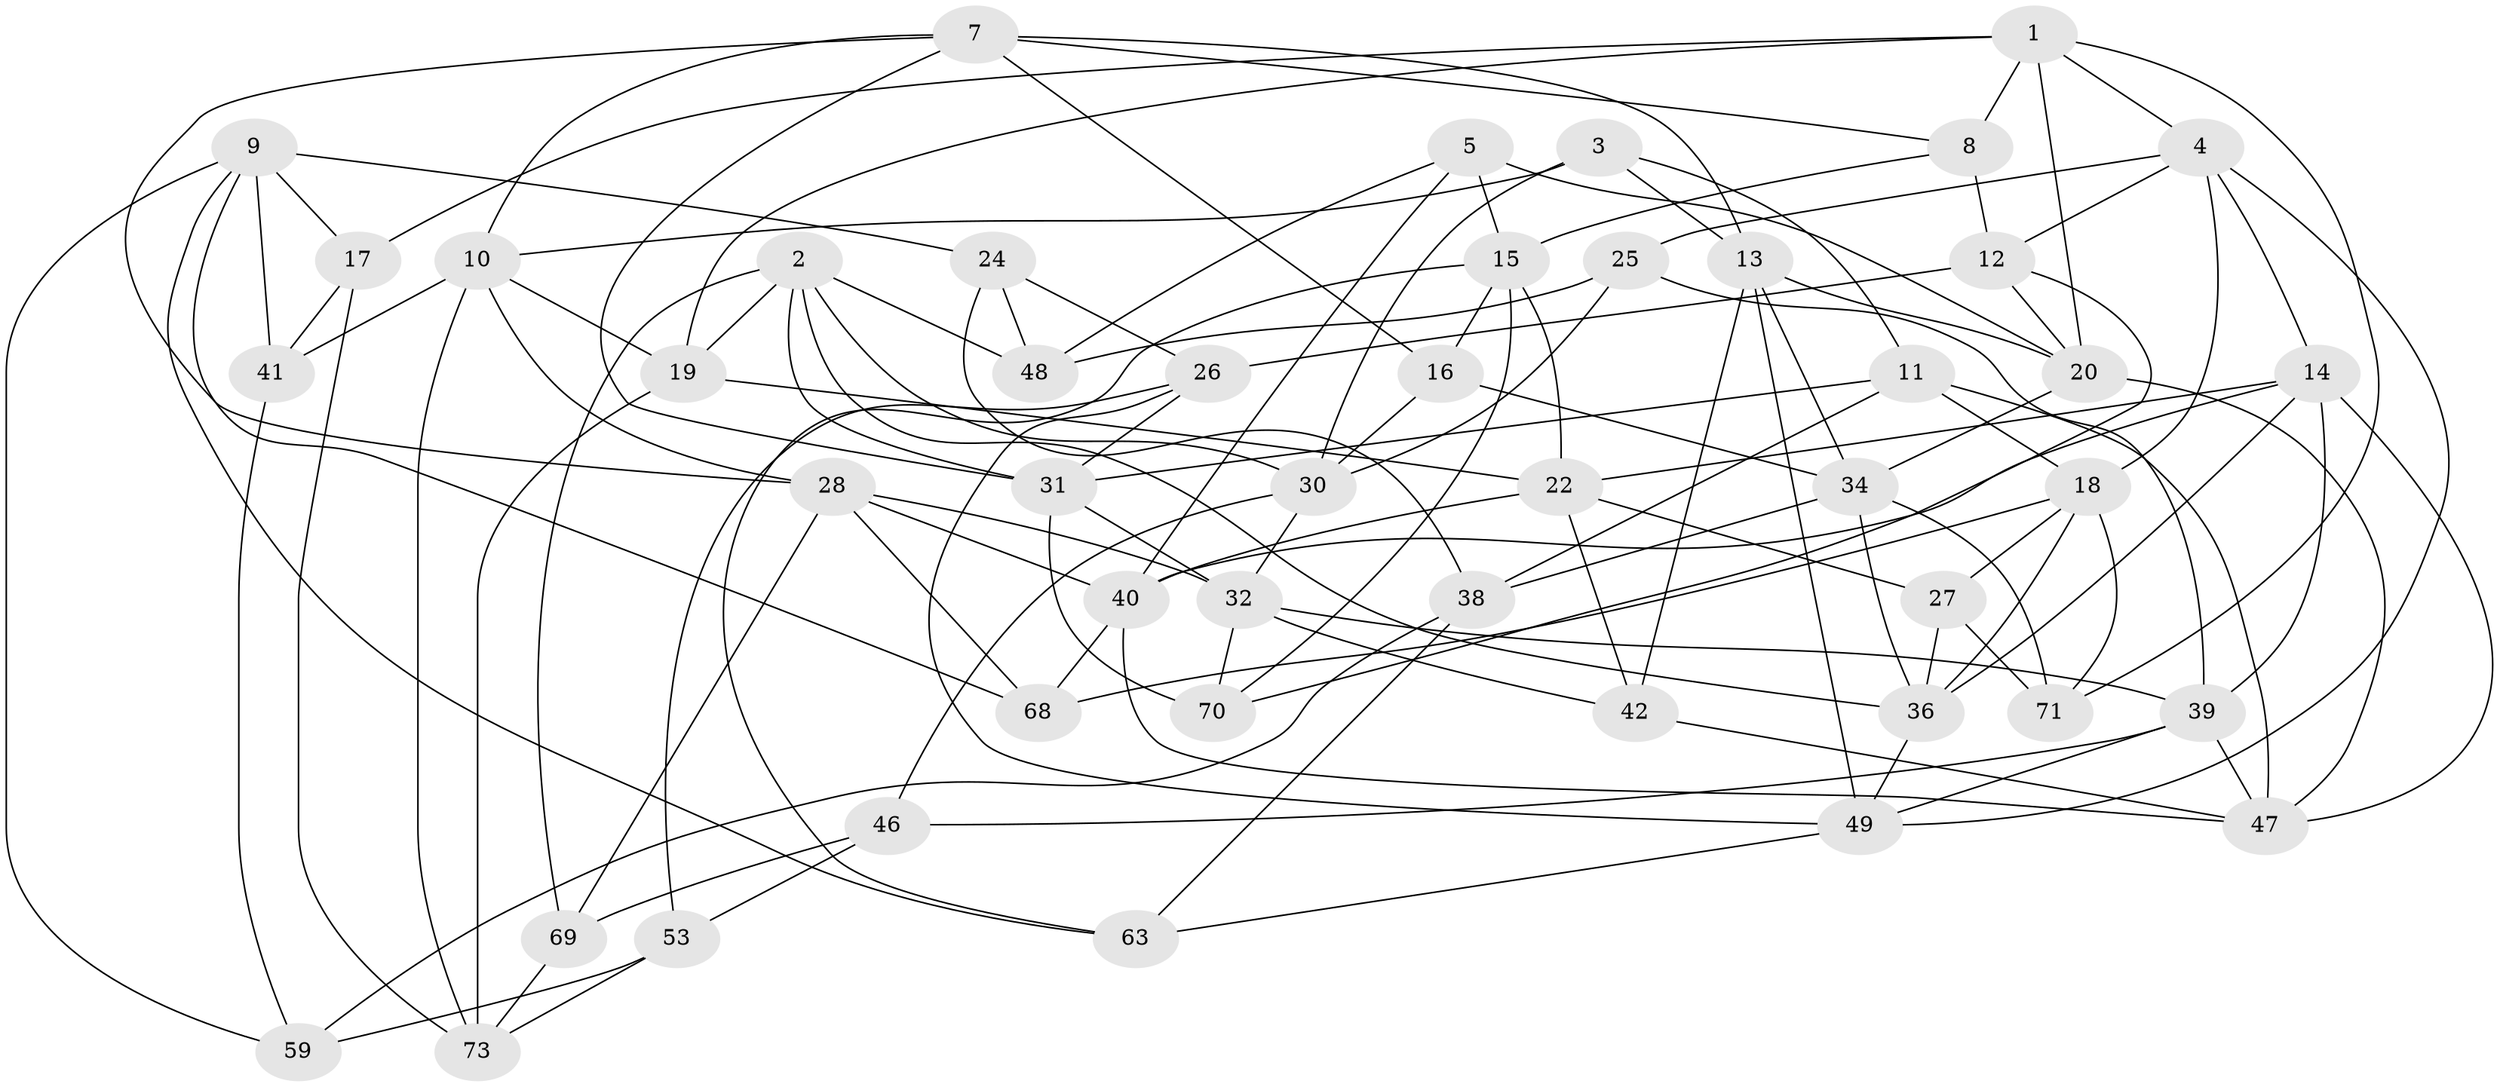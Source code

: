 // Generated by graph-tools (version 1.1) at 2025/52/02/27/25 19:52:31]
// undirected, 47 vertices, 119 edges
graph export_dot {
graph [start="1"]
  node [color=gray90,style=filled];
  1 [super="+75"];
  2 [super="+43"];
  3;
  4 [super="+6"];
  5;
  7 [super="+62"];
  8;
  9 [super="+21"];
  10 [super="+58"];
  11 [super="+23"];
  12 [super="+57"];
  13 [super="+51"];
  14 [super="+29"];
  15 [super="+35"];
  16;
  17;
  18 [super="+37"];
  19 [super="+45"];
  20 [super="+60"];
  22 [super="+65"];
  24;
  25;
  26 [super="+61"];
  27;
  28 [super="+33"];
  30 [super="+66"];
  31 [super="+50"];
  32 [super="+72"];
  34 [super="+56"];
  36 [super="+67"];
  38 [super="+54"];
  39 [super="+44"];
  40 [super="+64"];
  41;
  42;
  46;
  47 [super="+55"];
  48;
  49 [super="+52"];
  53;
  59;
  63;
  68;
  69;
  70;
  71;
  73 [super="+74"];
  1 -- 8;
  1 -- 4;
  1 -- 71;
  1 -- 17;
  1 -- 19;
  1 -- 20;
  2 -- 30;
  2 -- 48;
  2 -- 36;
  2 -- 19;
  2 -- 69;
  2 -- 31;
  3 -- 11;
  3 -- 10;
  3 -- 30;
  3 -- 13;
  4 -- 18;
  4 -- 49;
  4 -- 25;
  4 -- 12;
  4 -- 14;
  5 -- 15;
  5 -- 48;
  5 -- 40;
  5 -- 20;
  7 -- 10;
  7 -- 8;
  7 -- 16;
  7 -- 28;
  7 -- 31;
  7 -- 13;
  8 -- 15;
  8 -- 12;
  9 -- 68;
  9 -- 17;
  9 -- 63;
  9 -- 24;
  9 -- 59;
  9 -- 41;
  10 -- 19;
  10 -- 28;
  10 -- 73;
  10 -- 41;
  11 -- 38 [weight=2];
  11 -- 31;
  11 -- 18;
  11 -- 47;
  12 -- 20;
  12 -- 26 [weight=2];
  12 -- 70;
  13 -- 49;
  13 -- 34;
  13 -- 42;
  13 -- 20;
  14 -- 39;
  14 -- 40;
  14 -- 22;
  14 -- 36;
  14 -- 47;
  15 -- 16;
  15 -- 63;
  15 -- 70;
  15 -- 22;
  16 -- 34;
  16 -- 30;
  17 -- 73;
  17 -- 41;
  18 -- 68;
  18 -- 71;
  18 -- 27;
  18 -- 36;
  19 -- 73 [weight=2];
  19 -- 22;
  20 -- 34;
  20 -- 47;
  22 -- 40;
  22 -- 42;
  22 -- 27;
  24 -- 26;
  24 -- 48;
  24 -- 38;
  25 -- 48;
  25 -- 30;
  25 -- 39;
  26 -- 31;
  26 -- 49;
  26 -- 53;
  27 -- 36;
  27 -- 71;
  28 -- 40;
  28 -- 68;
  28 -- 69;
  28 -- 32;
  30 -- 46;
  30 -- 32;
  31 -- 70;
  31 -- 32;
  32 -- 70;
  32 -- 42;
  32 -- 39;
  34 -- 36;
  34 -- 38;
  34 -- 71;
  36 -- 49;
  38 -- 63;
  38 -- 59;
  39 -- 47;
  39 -- 49;
  39 -- 46;
  40 -- 47;
  40 -- 68;
  41 -- 59;
  42 -- 47;
  46 -- 53;
  46 -- 69;
  49 -- 63;
  53 -- 59;
  53 -- 73;
  69 -- 73;
}
